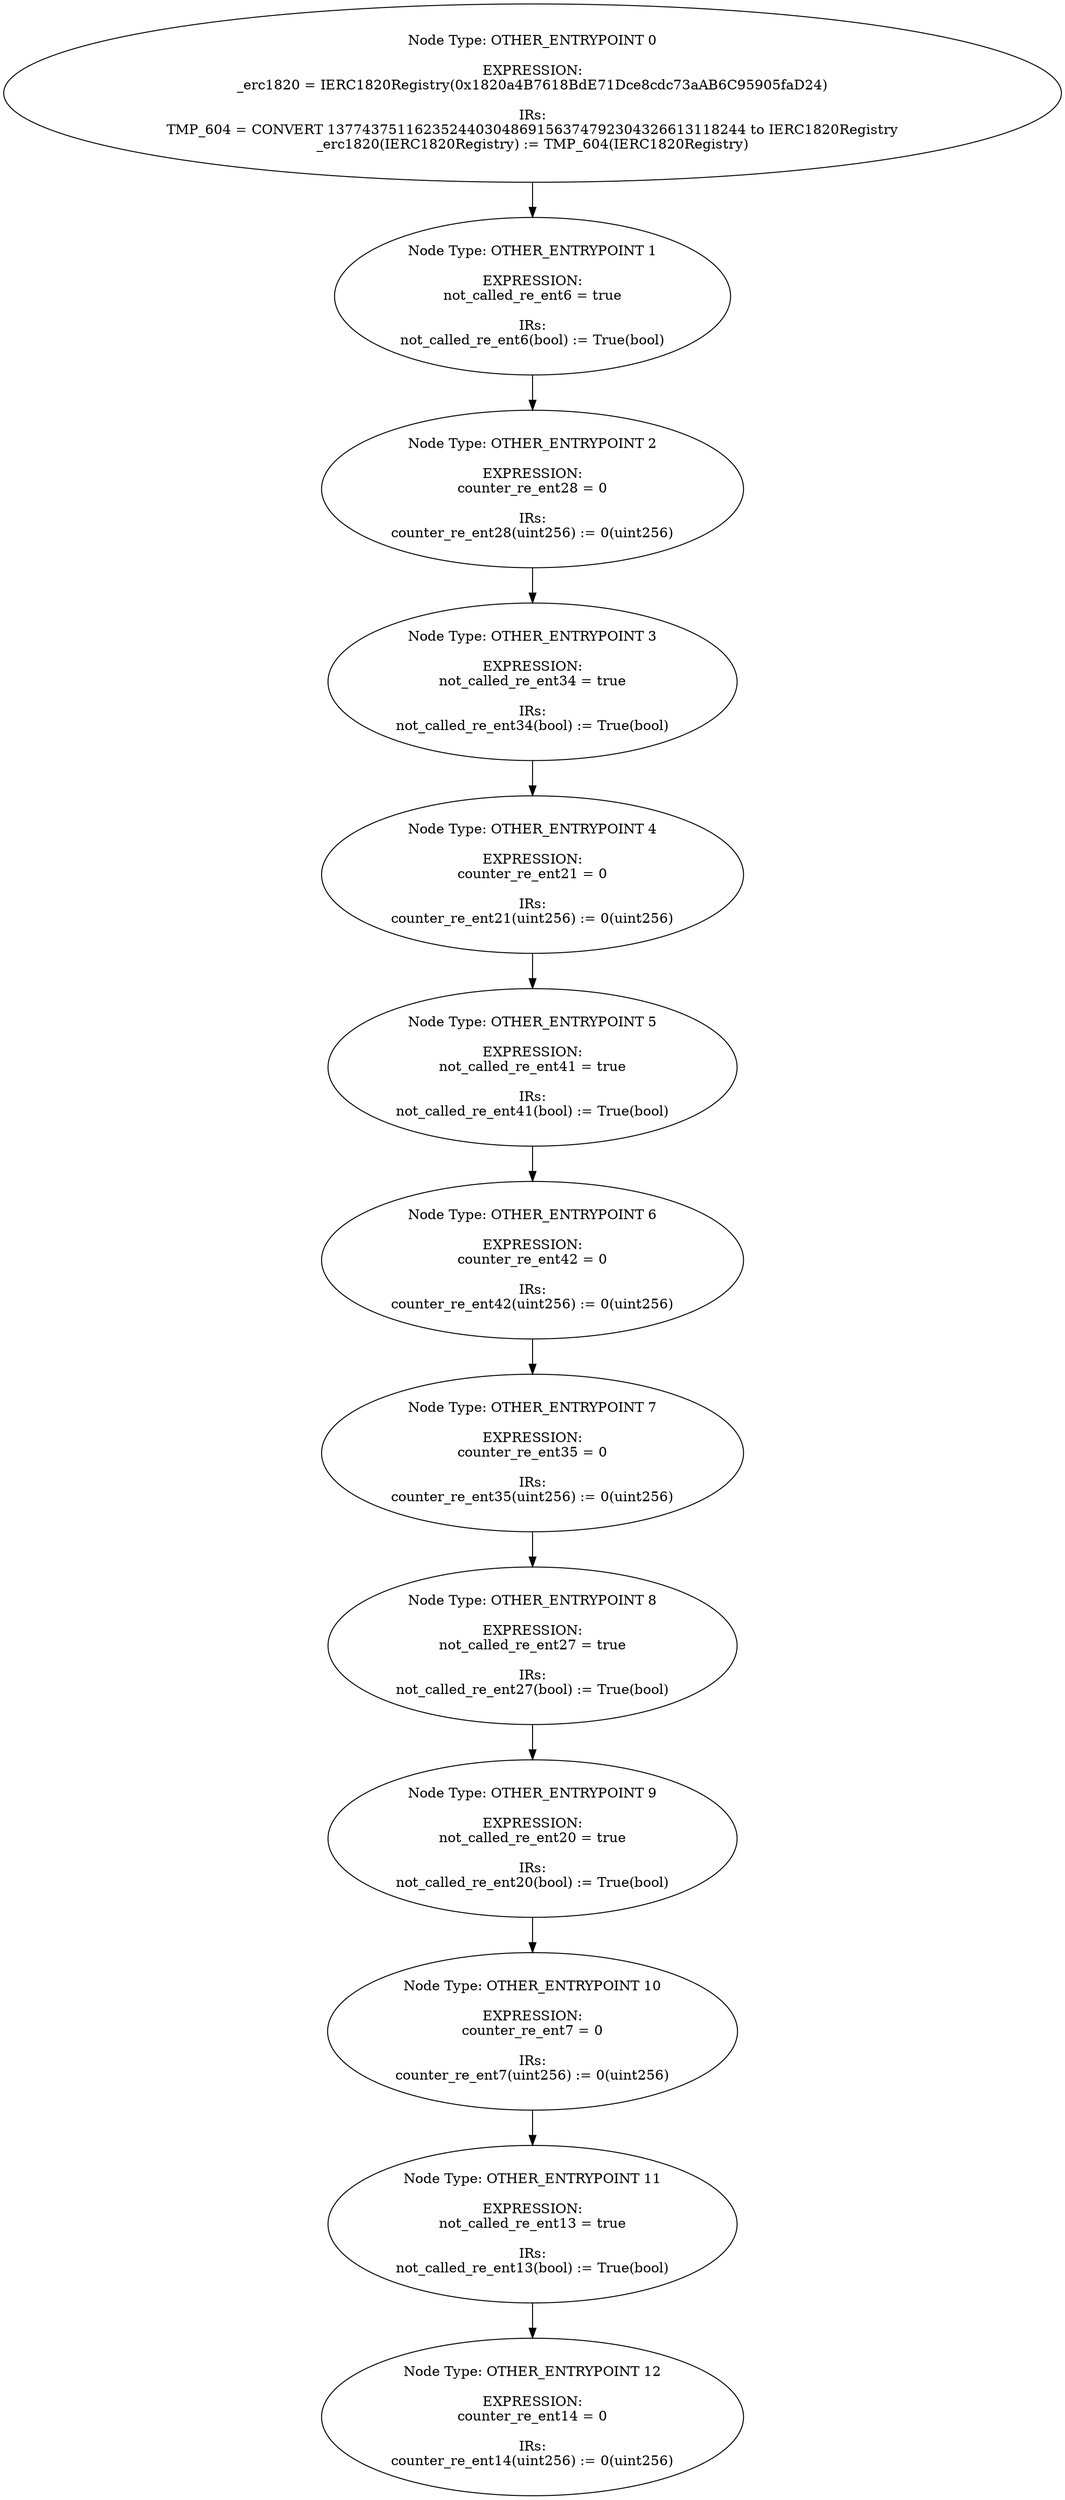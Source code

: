 digraph{
0[label="Node Type: OTHER_ENTRYPOINT 0

EXPRESSION:
_erc1820 = IERC1820Registry(0x1820a4B7618BdE71Dce8cdc73aAB6C95905faD24)

IRs:
TMP_604 = CONVERT 137743751162352440304869156374792304326613118244 to IERC1820Registry
_erc1820(IERC1820Registry) := TMP_604(IERC1820Registry)"];
0->1;
1[label="Node Type: OTHER_ENTRYPOINT 1

EXPRESSION:
not_called_re_ent6 = true

IRs:
not_called_re_ent6(bool) := True(bool)"];
1->2;
2[label="Node Type: OTHER_ENTRYPOINT 2

EXPRESSION:
counter_re_ent28 = 0

IRs:
counter_re_ent28(uint256) := 0(uint256)"];
2->3;
3[label="Node Type: OTHER_ENTRYPOINT 3

EXPRESSION:
not_called_re_ent34 = true

IRs:
not_called_re_ent34(bool) := True(bool)"];
3->4;
4[label="Node Type: OTHER_ENTRYPOINT 4

EXPRESSION:
counter_re_ent21 = 0

IRs:
counter_re_ent21(uint256) := 0(uint256)"];
4->5;
5[label="Node Type: OTHER_ENTRYPOINT 5

EXPRESSION:
not_called_re_ent41 = true

IRs:
not_called_re_ent41(bool) := True(bool)"];
5->6;
6[label="Node Type: OTHER_ENTRYPOINT 6

EXPRESSION:
counter_re_ent42 = 0

IRs:
counter_re_ent42(uint256) := 0(uint256)"];
6->7;
7[label="Node Type: OTHER_ENTRYPOINT 7

EXPRESSION:
counter_re_ent35 = 0

IRs:
counter_re_ent35(uint256) := 0(uint256)"];
7->8;
8[label="Node Type: OTHER_ENTRYPOINT 8

EXPRESSION:
not_called_re_ent27 = true

IRs:
not_called_re_ent27(bool) := True(bool)"];
8->9;
9[label="Node Type: OTHER_ENTRYPOINT 9

EXPRESSION:
not_called_re_ent20 = true

IRs:
not_called_re_ent20(bool) := True(bool)"];
9->10;
10[label="Node Type: OTHER_ENTRYPOINT 10

EXPRESSION:
counter_re_ent7 = 0

IRs:
counter_re_ent7(uint256) := 0(uint256)"];
10->11;
11[label="Node Type: OTHER_ENTRYPOINT 11

EXPRESSION:
not_called_re_ent13 = true

IRs:
not_called_re_ent13(bool) := True(bool)"];
11->12;
12[label="Node Type: OTHER_ENTRYPOINT 12

EXPRESSION:
counter_re_ent14 = 0

IRs:
counter_re_ent14(uint256) := 0(uint256)"];
}
